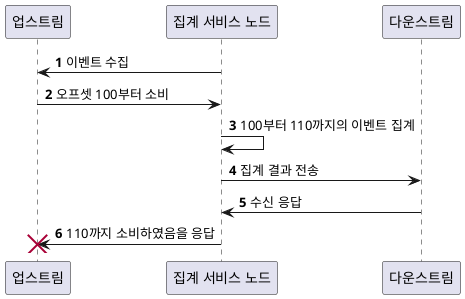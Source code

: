 @startuml
autonumber
업스트림 <- "집계 서비스 노드" : 이벤트 수집
업스트림 -> "집계 서비스 노드" : 오프셋 100부터 소비
"집계 서비스 노드" -> "집계 서비스 노드" : 100부터 110까지의 이벤트 집계
"집계 서비스 노드" -> 다운스트림 : 집계 결과 전송
다운스트림 -> "집계 서비스 노드" : 수신 응답
"집계 서비스 노드" -> 업스트림 !! : 110까지 소비하였음을 응답
@enduml